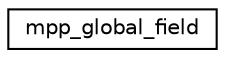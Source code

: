 digraph "Graphical Class Hierarchy"
{
 // INTERACTIVE_SVG=YES
 // LATEX_PDF_SIZE
  edge [fontname="Helvetica",fontsize="10",labelfontname="Helvetica",labelfontsize="10"];
  node [fontname="Helvetica",fontsize="10",shape=record];
  rankdir="LR";
  Node0 [label="mpp_global_field",height=0.2,width=0.4,color="black", fillcolor="white", style="filled",URL="$interfacempp__domains__mod_1_1mpp__global__field.html",tooltip="Fill in a global array from domain-decomposed arrays."];
}
